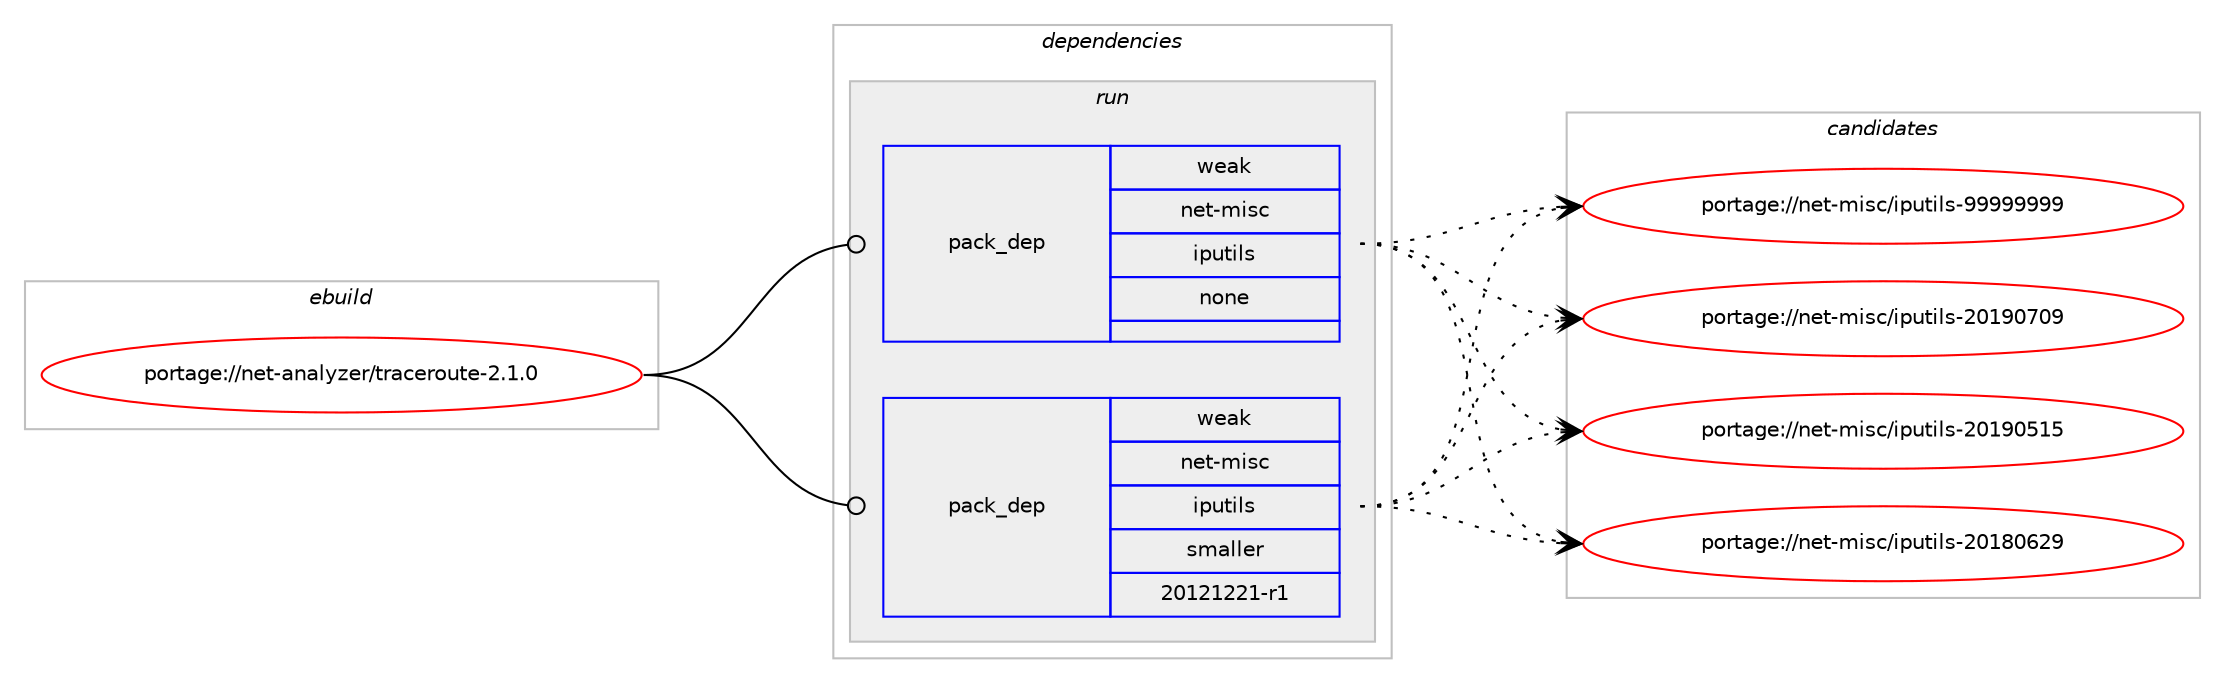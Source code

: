 digraph prolog {

# *************
# Graph options
# *************

newrank=true;
concentrate=true;
compound=true;
graph [rankdir=LR,fontname=Helvetica,fontsize=10,ranksep=1.5];#, ranksep=2.5, nodesep=0.2];
edge  [arrowhead=vee];
node  [fontname=Helvetica,fontsize=10];

# **********
# The ebuild
# **********

subgraph cluster_leftcol {
color=gray;
rank=same;
label=<<i>ebuild</i>>;
id [label="portage://net-analyzer/traceroute-2.1.0", color=red, width=4, href="../net-analyzer/traceroute-2.1.0.svg"];
}

# ****************
# The dependencies
# ****************

subgraph cluster_midcol {
color=gray;
label=<<i>dependencies</i>>;
subgraph cluster_compile {
fillcolor="#eeeeee";
style=filled;
label=<<i>compile</i>>;
}
subgraph cluster_compileandrun {
fillcolor="#eeeeee";
style=filled;
label=<<i>compile and run</i>>;
}
subgraph cluster_run {
fillcolor="#eeeeee";
style=filled;
label=<<i>run</i>>;
subgraph pack51311 {
dependency66277 [label=<<TABLE BORDER="0" CELLBORDER="1" CELLSPACING="0" CELLPADDING="4" WIDTH="220"><TR><TD ROWSPAN="6" CELLPADDING="30">pack_dep</TD></TR><TR><TD WIDTH="110">weak</TD></TR><TR><TD>net-misc</TD></TR><TR><TD>iputils</TD></TR><TR><TD>none</TD></TR><TR><TD></TD></TR></TABLE>>, shape=none, color=blue];
}
id:e -> dependency66277:w [weight=20,style="solid",arrowhead="odot"];
subgraph pack51312 {
dependency66278 [label=<<TABLE BORDER="0" CELLBORDER="1" CELLSPACING="0" CELLPADDING="4" WIDTH="220"><TR><TD ROWSPAN="6" CELLPADDING="30">pack_dep</TD></TR><TR><TD WIDTH="110">weak</TD></TR><TR><TD>net-misc</TD></TR><TR><TD>iputils</TD></TR><TR><TD>smaller</TD></TR><TR><TD>20121221-r1</TD></TR></TABLE>>, shape=none, color=blue];
}
id:e -> dependency66278:w [weight=20,style="solid",arrowhead="odot"];
}
}

# **************
# The candidates
# **************

subgraph cluster_choices {
rank=same;
color=gray;
label=<<i>candidates</i>>;

subgraph choice51311 {
color=black;
nodesep=1;
choice110101116451091051159947105112117116105108115455757575757575757 [label="portage://net-misc/iputils-99999999", color=red, width=4,href="../net-misc/iputils-99999999.svg"];
choice110101116451091051159947105112117116105108115455048495748554857 [label="portage://net-misc/iputils-20190709", color=red, width=4,href="../net-misc/iputils-20190709.svg"];
choice110101116451091051159947105112117116105108115455048495748534953 [label="portage://net-misc/iputils-20190515", color=red, width=4,href="../net-misc/iputils-20190515.svg"];
choice110101116451091051159947105112117116105108115455048495648545057 [label="portage://net-misc/iputils-20180629", color=red, width=4,href="../net-misc/iputils-20180629.svg"];
dependency66277:e -> choice110101116451091051159947105112117116105108115455757575757575757:w [style=dotted,weight="100"];
dependency66277:e -> choice110101116451091051159947105112117116105108115455048495748554857:w [style=dotted,weight="100"];
dependency66277:e -> choice110101116451091051159947105112117116105108115455048495748534953:w [style=dotted,weight="100"];
dependency66277:e -> choice110101116451091051159947105112117116105108115455048495648545057:w [style=dotted,weight="100"];
}
subgraph choice51312 {
color=black;
nodesep=1;
choice110101116451091051159947105112117116105108115455757575757575757 [label="portage://net-misc/iputils-99999999", color=red, width=4,href="../net-misc/iputils-99999999.svg"];
choice110101116451091051159947105112117116105108115455048495748554857 [label="portage://net-misc/iputils-20190709", color=red, width=4,href="../net-misc/iputils-20190709.svg"];
choice110101116451091051159947105112117116105108115455048495748534953 [label="portage://net-misc/iputils-20190515", color=red, width=4,href="../net-misc/iputils-20190515.svg"];
choice110101116451091051159947105112117116105108115455048495648545057 [label="portage://net-misc/iputils-20180629", color=red, width=4,href="../net-misc/iputils-20180629.svg"];
dependency66278:e -> choice110101116451091051159947105112117116105108115455757575757575757:w [style=dotted,weight="100"];
dependency66278:e -> choice110101116451091051159947105112117116105108115455048495748554857:w [style=dotted,weight="100"];
dependency66278:e -> choice110101116451091051159947105112117116105108115455048495748534953:w [style=dotted,weight="100"];
dependency66278:e -> choice110101116451091051159947105112117116105108115455048495648545057:w [style=dotted,weight="100"];
}
}

}
